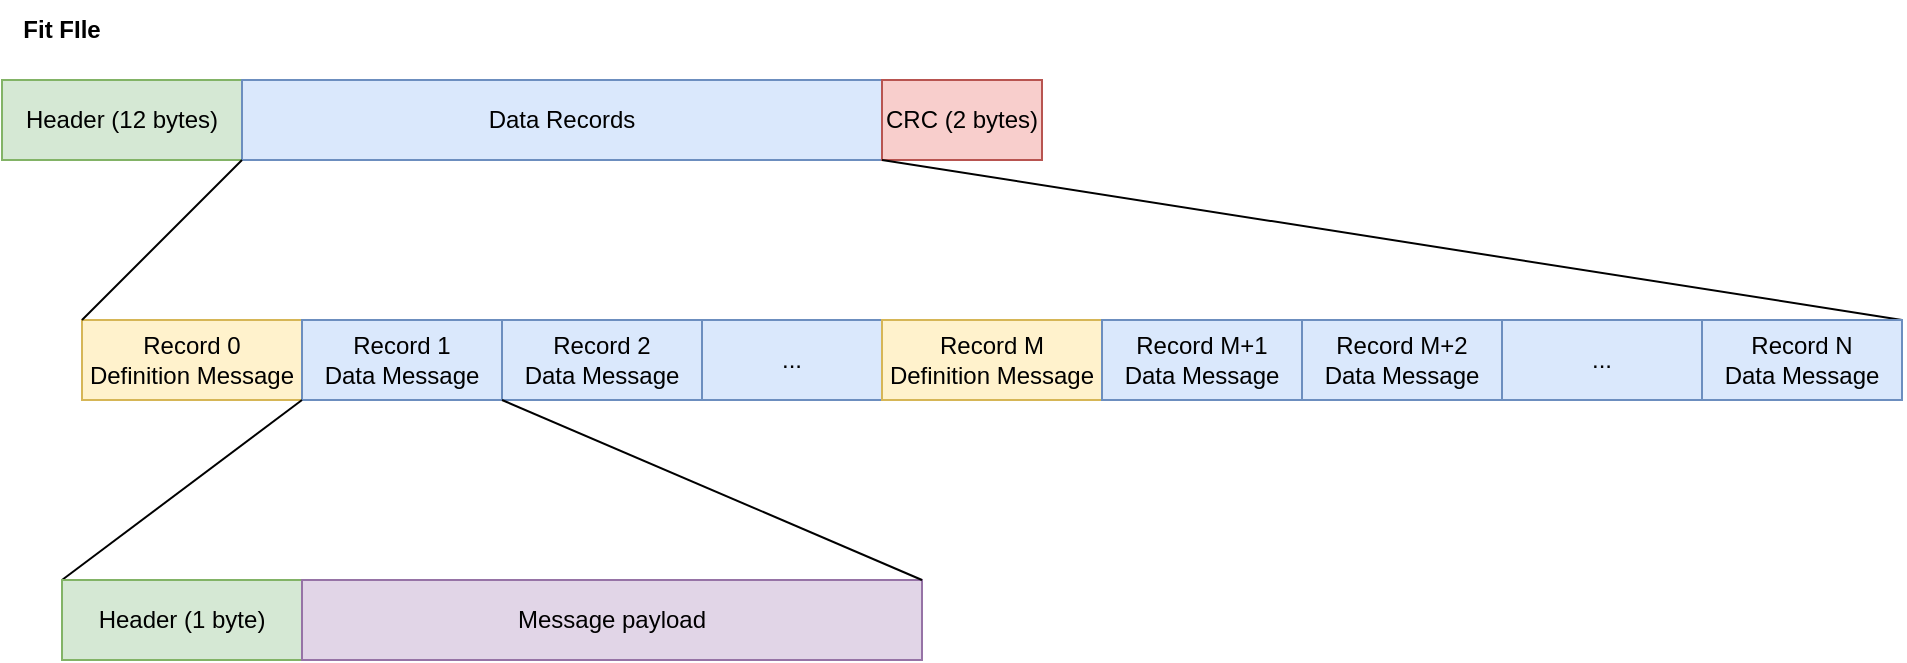 <mxfile version="20.2.8" type="device" pages="2"><diagram id="DzCbQSik-jWNp1yBhhPK" name="Page-1"><mxGraphModel dx="1183" dy="720" grid="1" gridSize="10" guides="1" tooltips="1" connect="1" arrows="1" fold="1" page="1" pageScale="1" pageWidth="827" pageHeight="1169" math="0" shadow="0"><root><mxCell id="0"/><mxCell id="1" parent="0"/><mxCell id="cbSzKJURLFFM3sh_urHe-1" value="Header (12 bytes)" style="rounded=0;whiteSpace=wrap;html=1;fillColor=#d5e8d4;strokeColor=#82b366;" vertex="1" parent="1"><mxGeometry x="120" y="240" width="120" height="40" as="geometry"/></mxCell><mxCell id="cbSzKJURLFFM3sh_urHe-2" value="Data Records" style="rounded=0;whiteSpace=wrap;html=1;fillColor=#dae8fc;strokeColor=#6c8ebf;" vertex="1" parent="1"><mxGeometry x="240" y="240" width="320" height="40" as="geometry"/></mxCell><mxCell id="cbSzKJURLFFM3sh_urHe-3" value="CRC (2 bytes)" style="rounded=0;whiteSpace=wrap;html=1;fillColor=#f8cecc;strokeColor=#b85450;" vertex="1" parent="1"><mxGeometry x="560" y="240" width="80" height="40" as="geometry"/></mxCell><mxCell id="cbSzKJURLFFM3sh_urHe-4" value="Fit FIle" style="text;html=1;strokeColor=none;fillColor=none;align=center;verticalAlign=middle;whiteSpace=wrap;rounded=0;fontStyle=1" vertex="1" parent="1"><mxGeometry x="120" y="200" width="60" height="30" as="geometry"/></mxCell><mxCell id="cbSzKJURLFFM3sh_urHe-5" value="Record 0&lt;br&gt;Definition Message" style="rounded=0;whiteSpace=wrap;html=1;fillColor=#fff2cc;strokeColor=#d6b656;" vertex="1" parent="1"><mxGeometry x="160" y="360" width="110" height="40" as="geometry"/></mxCell><mxCell id="cbSzKJURLFFM3sh_urHe-6" value="Record 1&lt;br&gt;Data Message" style="rounded=0;whiteSpace=wrap;html=1;fillColor=#dae8fc;strokeColor=#6c8ebf;" vertex="1" parent="1"><mxGeometry x="270" y="360" width="100" height="40" as="geometry"/></mxCell><mxCell id="cbSzKJURLFFM3sh_urHe-9" value="" style="endArrow=none;html=1;rounded=0;entryX=0;entryY=1;entryDx=0;entryDy=0;exitX=0;exitY=0;exitDx=0;exitDy=0;" edge="1" parent="1" source="cbSzKJURLFFM3sh_urHe-5" target="cbSzKJURLFFM3sh_urHe-2"><mxGeometry width="50" height="50" relative="1" as="geometry"><mxPoint x="20" y="530" as="sourcePoint"/><mxPoint x="70" y="480" as="targetPoint"/></mxGeometry></mxCell><mxCell id="cbSzKJURLFFM3sh_urHe-10" value="" style="endArrow=none;html=1;rounded=0;entryX=0;entryY=1;entryDx=0;entryDy=0;exitX=1;exitY=0;exitDx=0;exitDy=0;" edge="1" parent="1" source="cbSzKJURLFFM3sh_urHe-24" target="cbSzKJURLFFM3sh_urHe-3"><mxGeometry width="50" height="50" relative="1" as="geometry"><mxPoint x="1020" y="370" as="sourcePoint"/><mxPoint x="710" y="520" as="targetPoint"/></mxGeometry></mxCell><mxCell id="cbSzKJURLFFM3sh_urHe-11" value="" style="endArrow=none;html=1;rounded=0;entryX=0;entryY=1;entryDx=0;entryDy=0;exitX=0;exitY=0;exitDx=0;exitDy=0;" edge="1" parent="1" source="cbSzKJURLFFM3sh_urHe-12" target="cbSzKJURLFFM3sh_urHe-6"><mxGeometry width="50" height="50" relative="1" as="geometry"><mxPoint x="240" y="490" as="sourcePoint"/><mxPoint x="290" y="440" as="targetPoint"/></mxGeometry></mxCell><mxCell id="cbSzKJURLFFM3sh_urHe-12" value="Header (1 byte)" style="rounded=0;whiteSpace=wrap;html=1;fillColor=#d5e8d4;strokeColor=#82b366;" vertex="1" parent="1"><mxGeometry x="150" y="490" width="120" height="40" as="geometry"/></mxCell><mxCell id="cbSzKJURLFFM3sh_urHe-13" value="Message payload" style="rounded=0;whiteSpace=wrap;html=1;fillColor=#e1d5e7;strokeColor=#9673a6;" vertex="1" parent="1"><mxGeometry x="270" y="490" width="310" height="40" as="geometry"/></mxCell><mxCell id="cbSzKJURLFFM3sh_urHe-14" value="Record 2&lt;br&gt;Data Message" style="rounded=0;whiteSpace=wrap;html=1;fillColor=#dae8fc;strokeColor=#6c8ebf;" vertex="1" parent="1"><mxGeometry x="370" y="360" width="100" height="40" as="geometry"/></mxCell><mxCell id="cbSzKJURLFFM3sh_urHe-15" value="..." style="rounded=0;whiteSpace=wrap;html=1;fillColor=#dae8fc;strokeColor=#6c8ebf;" vertex="1" parent="1"><mxGeometry x="470" y="360" width="90" height="40" as="geometry"/></mxCell><mxCell id="cbSzKJURLFFM3sh_urHe-20" value="Record M&lt;br&gt;Definition Message" style="rounded=0;whiteSpace=wrap;html=1;fillColor=#fff2cc;strokeColor=#d6b656;" vertex="1" parent="1"><mxGeometry x="560" y="360" width="110" height="40" as="geometry"/></mxCell><mxCell id="cbSzKJURLFFM3sh_urHe-21" value="Record M+1&lt;br&gt;Data Message" style="rounded=0;whiteSpace=wrap;html=1;fillColor=#dae8fc;strokeColor=#6c8ebf;" vertex="1" parent="1"><mxGeometry x="670" y="360" width="100" height="40" as="geometry"/></mxCell><mxCell id="cbSzKJURLFFM3sh_urHe-22" value="Record M+2&lt;br&gt;Data Message" style="rounded=0;whiteSpace=wrap;html=1;fillColor=#dae8fc;strokeColor=#6c8ebf;" vertex="1" parent="1"><mxGeometry x="770" y="360" width="100" height="40" as="geometry"/></mxCell><mxCell id="cbSzKJURLFFM3sh_urHe-23" value="..." style="rounded=0;whiteSpace=wrap;html=1;fillColor=#dae8fc;strokeColor=#6c8ebf;" vertex="1" parent="1"><mxGeometry x="870" y="360" width="100" height="40" as="geometry"/></mxCell><mxCell id="cbSzKJURLFFM3sh_urHe-24" value="Record N&lt;br&gt;Data Message" style="rounded=0;whiteSpace=wrap;html=1;fillColor=#dae8fc;strokeColor=#6c8ebf;" vertex="1" parent="1"><mxGeometry x="970" y="360" width="100" height="40" as="geometry"/></mxCell><mxCell id="cbSzKJURLFFM3sh_urHe-25" value="" style="endArrow=none;html=1;rounded=0;exitX=1;exitY=1;exitDx=0;exitDy=0;entryX=1;entryY=0;entryDx=0;entryDy=0;" edge="1" parent="1" source="cbSzKJURLFFM3sh_urHe-6" target="cbSzKJURLFFM3sh_urHe-13"><mxGeometry width="50" height="50" relative="1" as="geometry"><mxPoint x="490" y="440" as="sourcePoint"/><mxPoint x="540" y="390" as="targetPoint"/></mxGeometry></mxCell></root></mxGraphModel></diagram><diagram id="dtzgs8hQrwPm9qTwFFvt" name="Page-2"><mxGraphModel dx="1420" dy="864" grid="1" gridSize="10" guides="1" tooltips="1" connect="1" arrows="1" fold="1" page="1" pageScale="1" pageWidth="827" pageHeight="1169" math="0" shadow="0"><root><mxCell id="0"/><mxCell id="1" parent="0"/><mxCell id="vQWfB8_YhS56jyHtd16d-1" value="Definition 0" style="rounded=0;whiteSpace=wrap;html=1;fillColor=#fff2cc;strokeColor=#d6b656;" vertex="1" parent="1"><mxGeometry x="40" y="840" width="70" height="40" as="geometry"/></mxCell><mxCell id="vQWfB8_YhS56jyHtd16d-2" value="Data 0" style="rounded=0;whiteSpace=wrap;html=1;fillColor=#dae8fc;strokeColor=#6c8ebf;" vertex="1" parent="1"><mxGeometry x="110" y="840" width="70" height="40" as="geometry"/></mxCell><mxCell id="vQWfB8_YhS56jyHtd16d-3" value="Data 0" style="rounded=0;whiteSpace=wrap;html=1;fillColor=#dae8fc;strokeColor=#6c8ebf;" vertex="1" parent="1"><mxGeometry x="250" y="840" width="70" height="40" as="geometry"/></mxCell><mxCell id="vQWfB8_YhS56jyHtd16d-4" value="Definition 0" style="rounded=0;whiteSpace=wrap;html=1;fillColor=#fff2cc;strokeColor=#d6b656;" vertex="1" parent="1"><mxGeometry x="180" y="840" width="70" height="40" as="geometry"/></mxCell><mxCell id="vQWfB8_YhS56jyHtd16d-5" value="Definition 0" style="rounded=0;whiteSpace=wrap;html=1;fillColor=#fff2cc;strokeColor=#d6b656;" vertex="1" parent="1"><mxGeometry x="320" y="840" width="70" height="40" as="geometry"/></mxCell><mxCell id="vQWfB8_YhS56jyHtd16d-6" value="Data 0" style="rounded=0;whiteSpace=wrap;html=1;fillColor=#dae8fc;strokeColor=#6c8ebf;" vertex="1" parent="1"><mxGeometry x="390" y="840" width="70" height="40" as="geometry"/></mxCell><mxCell id="vQWfB8_YhS56jyHtd16d-7" value="Data 0" style="rounded=0;whiteSpace=wrap;html=1;fillColor=#dae8fc;strokeColor=#6c8ebf;" vertex="1" parent="1"><mxGeometry x="460" y="840" width="70" height="40" as="geometry"/></mxCell><mxCell id="vQWfB8_YhS56jyHtd16d-8" value="Data 0" style="rounded=0;whiteSpace=wrap;html=1;fillColor=#dae8fc;strokeColor=#6c8ebf;" vertex="1" parent="1"><mxGeometry x="530" y="840" width="70" height="40" as="geometry"/></mxCell><mxCell id="vQWfB8_YhS56jyHtd16d-9" value="Definition 1" style="rounded=0;whiteSpace=wrap;html=1;fillColor=#fff2cc;strokeColor=#d6b656;" vertex="1" parent="1"><mxGeometry x="600" y="840" width="70" height="40" as="geometry"/></mxCell><mxCell id="vQWfB8_YhS56jyHtd16d-10" value="Data 1" style="rounded=0;whiteSpace=wrap;html=1;fillColor=#dae8fc;strokeColor=#6c8ebf;" vertex="1" parent="1"><mxGeometry x="670" y="840" width="70" height="40" as="geometry"/></mxCell><mxCell id="vQWfB8_YhS56jyHtd16d-11" value="Definition 2" style="rounded=0;whiteSpace=wrap;html=1;fillColor=#fff2cc;strokeColor=#d6b656;" vertex="1" parent="1"><mxGeometry x="740" y="840" width="70" height="40" as="geometry"/></mxCell><mxCell id="vQWfB8_YhS56jyHtd16d-12" value="Data 2" style="rounded=0;whiteSpace=wrap;html=1;fillColor=#dae8fc;strokeColor=#6c8ebf;" vertex="1" parent="1"><mxGeometry x="810" y="840" width="70" height="40" as="geometry"/></mxCell><mxCell id="vQWfB8_YhS56jyHtd16d-13" value="" style="endArrow=classic;html=1;rounded=0;exitX=0.5;exitY=0;exitDx=0;exitDy=0;entryX=0.5;entryY=0;entryDx=0;entryDy=0;edgeStyle=orthogonalEdgeStyle;curved=1;" edge="1" parent="1" source="vQWfB8_YhS56jyHtd16d-2" target="vQWfB8_YhS56jyHtd16d-1"><mxGeometry width="50" height="50" relative="1" as="geometry"><mxPoint x="140" y="750" as="sourcePoint"/><mxPoint x="90" y="760" as="targetPoint"/><Array as="points"><mxPoint x="145" y="810"/><mxPoint x="75" y="810"/></Array></mxGeometry></mxCell><mxCell id="vQWfB8_YhS56jyHtd16d-14" value="" style="endArrow=classic;html=1;rounded=0;exitX=0.5;exitY=0;exitDx=0;exitDy=0;entryX=0.5;entryY=0;entryDx=0;entryDy=0;edgeStyle=orthogonalEdgeStyle;curved=1;" edge="1" parent="1"><mxGeometry width="50" height="50" relative="1" as="geometry"><mxPoint x="290" y="840" as="sourcePoint"/><mxPoint x="220" y="840" as="targetPoint"/><Array as="points"><mxPoint x="290" y="810"/><mxPoint x="220" y="810"/></Array></mxGeometry></mxCell><mxCell id="vQWfB8_YhS56jyHtd16d-15" value="" style="endArrow=classic;html=1;rounded=0;exitX=0.5;exitY=0;exitDx=0;exitDy=0;entryX=0.5;entryY=0;entryDx=0;entryDy=0;edgeStyle=orthogonalEdgeStyle;curved=1;" edge="1" parent="1"><mxGeometry width="50" height="50" relative="1" as="geometry"><mxPoint x="430" y="840" as="sourcePoint"/><mxPoint x="360" y="840" as="targetPoint"/><Array as="points"><mxPoint x="430" y="810"/><mxPoint x="360" y="810"/></Array></mxGeometry></mxCell><mxCell id="vQWfB8_YhS56jyHtd16d-16" value="" style="endArrow=classic;html=1;rounded=0;exitX=0.5;exitY=0;exitDx=0;exitDy=0;entryX=0.128;entryY=-0.021;entryDx=0;entryDy=0;edgeStyle=orthogonalEdgeStyle;curved=1;entryPerimeter=0;" edge="1" parent="1" source="vQWfB8_YhS56jyHtd16d-8" target="vQWfB8_YhS56jyHtd16d-5"><mxGeometry width="50" height="50" relative="1" as="geometry"><mxPoint x="500" y="840" as="sourcePoint"/><mxPoint x="430" y="840" as="targetPoint"/><Array as="points"><mxPoint x="565" y="790"/><mxPoint x="329" y="790"/></Array></mxGeometry></mxCell><mxCell id="vQWfB8_YhS56jyHtd16d-17" value="" style="endArrow=classic;html=1;rounded=0;exitX=0.5;exitY=0;exitDx=0;exitDy=0;entryX=0.5;entryY=0;entryDx=0;entryDy=0;edgeStyle=orthogonalEdgeStyle;curved=1;" edge="1" parent="1"><mxGeometry width="50" height="50" relative="1" as="geometry"><mxPoint x="485" y="840" as="sourcePoint"/><mxPoint x="340" y="840" as="targetPoint"/><Array as="points"><mxPoint x="485" y="800"/><mxPoint x="340" y="800"/></Array></mxGeometry></mxCell><mxCell id="vQWfB8_YhS56jyHtd16d-18" value="" style="endArrow=classic;html=1;rounded=0;exitX=0.5;exitY=0;exitDx=0;exitDy=0;entryX=0.5;entryY=0;entryDx=0;entryDy=0;edgeStyle=orthogonalEdgeStyle;curved=1;" edge="1" parent="1"><mxGeometry width="50" height="50" relative="1" as="geometry"><mxPoint x="710" y="840" as="sourcePoint"/><mxPoint x="640" y="840" as="targetPoint"/><Array as="points"><mxPoint x="710" y="810"/><mxPoint x="640" y="810"/></Array></mxGeometry></mxCell><mxCell id="vQWfB8_YhS56jyHtd16d-19" value="Data 1" style="rounded=0;whiteSpace=wrap;html=1;fillColor=#dae8fc;strokeColor=#6c8ebf;" vertex="1" parent="1"><mxGeometry x="880" y="840" width="70" height="40" as="geometry"/></mxCell><mxCell id="vQWfB8_YhS56jyHtd16d-20" value="" style="endArrow=classic;html=1;rounded=0;exitX=0.5;exitY=0;exitDx=0;exitDy=0;entryX=0.5;entryY=0;entryDx=0;entryDy=0;edgeStyle=orthogonalEdgeStyle;curved=1;" edge="1" parent="1"><mxGeometry width="50" height="50" relative="1" as="geometry"><mxPoint x="850.03" y="840" as="sourcePoint"/><mxPoint x="780.03" y="840" as="targetPoint"/><Array as="points"><mxPoint x="850.03" y="810"/><mxPoint x="780.03" y="810"/></Array></mxGeometry></mxCell><mxCell id="vQWfB8_YhS56jyHtd16d-21" value="" style="endArrow=classic;html=1;rounded=0;exitX=0.5;exitY=0;exitDx=0;exitDy=0;entryX=0.352;entryY=0.007;entryDx=0;entryDy=0;edgeStyle=orthogonalEdgeStyle;curved=1;entryPerimeter=0;" edge="1" parent="1" target="vQWfB8_YhS56jyHtd16d-9"><mxGeometry width="50" height="50" relative="1" as="geometry"><mxPoint x="916.04" y="840" as="sourcePoint"/><mxPoint x="610" y="839.16" as="targetPoint"/><Array as="points"><mxPoint x="916" y="790"/><mxPoint x="625" y="790"/><mxPoint x="625" y="840"/></Array></mxGeometry></mxCell></root></mxGraphModel></diagram></mxfile>